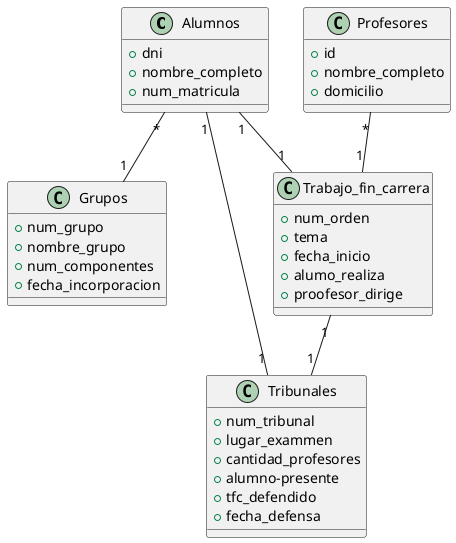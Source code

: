 @startuml


Alumnos "*" -- "1" Grupos
Alumnos "1" -- "1" Tribunales
Alumnos "1" -- "1" Trabajo_fin_carrera
Profesores "*" -- "1" Trabajo_fin_carrera
Trabajo_fin_carrera "1" -- "1" Tribunales




Class Profesores{
+id
+nombre_completo
+domicilio

}

Class Alumnos{
+dni
+nombre_completo
+num_matricula

}

Class Trabajo_fin_carrera{
+num_orden
+tema
+fecha_inicio
+alumo_realiza
+proofesor_dirige

}


Class Tribunales{
+num_tribunal
+lugar_exammen
+cantidad_profesores
+alumno-presente
+tfc_defendido
+fecha_defensa

}

Class Grupos{
+num_grupo
+nombre_grupo
+num_componentes
+fecha_incorporacion

}



@enduml
